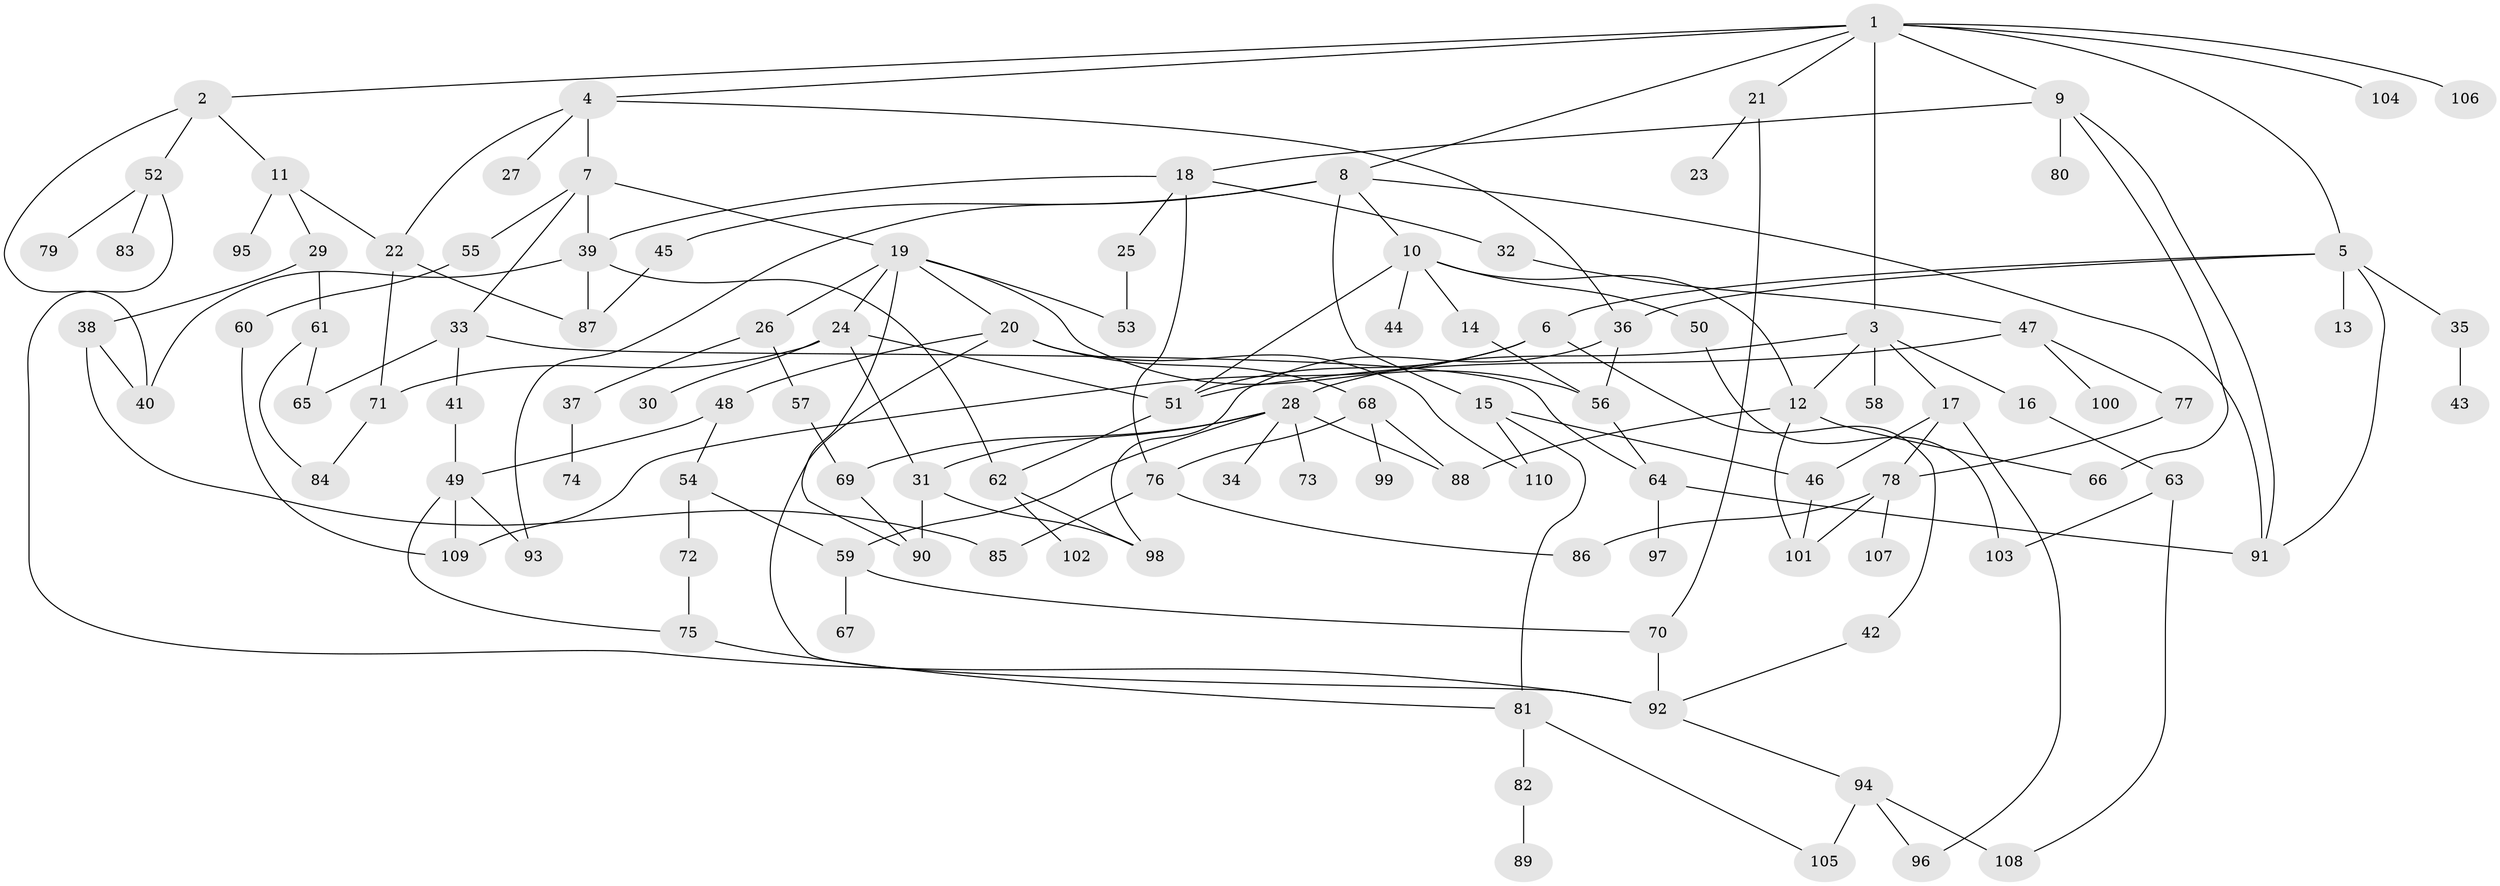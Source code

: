 // coarse degree distribution, {8: 0.029411764705882353, 4: 0.22058823529411764, 5: 0.11764705882352941, 6: 0.058823529411764705, 7: 0.029411764705882353, 3: 0.16176470588235295, 9: 0.014705882352941176, 1: 0.17647058823529413, 2: 0.19117647058823528}
// Generated by graph-tools (version 1.1) at 2025/49/03/04/25 22:49:00]
// undirected, 110 vertices, 163 edges
graph export_dot {
  node [color=gray90,style=filled];
  1;
  2;
  3;
  4;
  5;
  6;
  7;
  8;
  9;
  10;
  11;
  12;
  13;
  14;
  15;
  16;
  17;
  18;
  19;
  20;
  21;
  22;
  23;
  24;
  25;
  26;
  27;
  28;
  29;
  30;
  31;
  32;
  33;
  34;
  35;
  36;
  37;
  38;
  39;
  40;
  41;
  42;
  43;
  44;
  45;
  46;
  47;
  48;
  49;
  50;
  51;
  52;
  53;
  54;
  55;
  56;
  57;
  58;
  59;
  60;
  61;
  62;
  63;
  64;
  65;
  66;
  67;
  68;
  69;
  70;
  71;
  72;
  73;
  74;
  75;
  76;
  77;
  78;
  79;
  80;
  81;
  82;
  83;
  84;
  85;
  86;
  87;
  88;
  89;
  90;
  91;
  92;
  93;
  94;
  95;
  96;
  97;
  98;
  99;
  100;
  101;
  102;
  103;
  104;
  105;
  106;
  107;
  108;
  109;
  110;
  1 -- 2;
  1 -- 3;
  1 -- 4;
  1 -- 5;
  1 -- 8;
  1 -- 9;
  1 -- 21;
  1 -- 104;
  1 -- 106;
  2 -- 11;
  2 -- 40;
  2 -- 52;
  3 -- 12;
  3 -- 16;
  3 -- 17;
  3 -- 28;
  3 -- 58;
  4 -- 7;
  4 -- 22;
  4 -- 27;
  4 -- 36;
  5 -- 6;
  5 -- 13;
  5 -- 35;
  5 -- 36;
  5 -- 91;
  6 -- 42;
  6 -- 51;
  6 -- 109;
  7 -- 19;
  7 -- 33;
  7 -- 39;
  7 -- 55;
  8 -- 10;
  8 -- 15;
  8 -- 45;
  8 -- 93;
  8 -- 91;
  9 -- 18;
  9 -- 66;
  9 -- 80;
  9 -- 91;
  10 -- 14;
  10 -- 44;
  10 -- 50;
  10 -- 51;
  10 -- 12;
  11 -- 29;
  11 -- 95;
  11 -- 22;
  12 -- 88;
  12 -- 66;
  12 -- 101;
  14 -- 56;
  15 -- 81;
  15 -- 110;
  15 -- 46;
  16 -- 63;
  17 -- 46;
  17 -- 78;
  17 -- 96;
  18 -- 25;
  18 -- 32;
  18 -- 76;
  18 -- 39;
  19 -- 20;
  19 -- 24;
  19 -- 26;
  19 -- 53;
  19 -- 56;
  19 -- 90;
  20 -- 48;
  20 -- 68;
  20 -- 110;
  20 -- 92;
  21 -- 23;
  21 -- 70;
  22 -- 87;
  22 -- 71;
  24 -- 30;
  24 -- 31;
  24 -- 51;
  24 -- 71;
  25 -- 53;
  26 -- 37;
  26 -- 57;
  28 -- 34;
  28 -- 69;
  28 -- 73;
  28 -- 88;
  28 -- 59;
  28 -- 31;
  29 -- 38;
  29 -- 61;
  31 -- 90;
  31 -- 98;
  32 -- 47;
  33 -- 41;
  33 -- 64;
  33 -- 65;
  35 -- 43;
  36 -- 98;
  36 -- 56;
  37 -- 74;
  38 -- 85;
  38 -- 40;
  39 -- 87;
  39 -- 40;
  39 -- 62;
  41 -- 49;
  42 -- 92;
  45 -- 87;
  46 -- 101;
  47 -- 77;
  47 -- 100;
  47 -- 51;
  48 -- 49;
  48 -- 54;
  49 -- 109;
  49 -- 93;
  49 -- 75;
  50 -- 103;
  51 -- 62;
  52 -- 79;
  52 -- 83;
  52 -- 92;
  54 -- 59;
  54 -- 72;
  55 -- 60;
  56 -- 64;
  57 -- 69;
  59 -- 67;
  59 -- 70;
  60 -- 109;
  61 -- 65;
  61 -- 84;
  62 -- 102;
  62 -- 98;
  63 -- 108;
  63 -- 103;
  64 -- 97;
  64 -- 91;
  68 -- 76;
  68 -- 99;
  68 -- 88;
  69 -- 90;
  70 -- 92;
  71 -- 84;
  72 -- 75;
  75 -- 81;
  76 -- 86;
  76 -- 85;
  77 -- 78;
  78 -- 86;
  78 -- 101;
  78 -- 107;
  81 -- 82;
  81 -- 105;
  82 -- 89;
  92 -- 94;
  94 -- 96;
  94 -- 105;
  94 -- 108;
}
